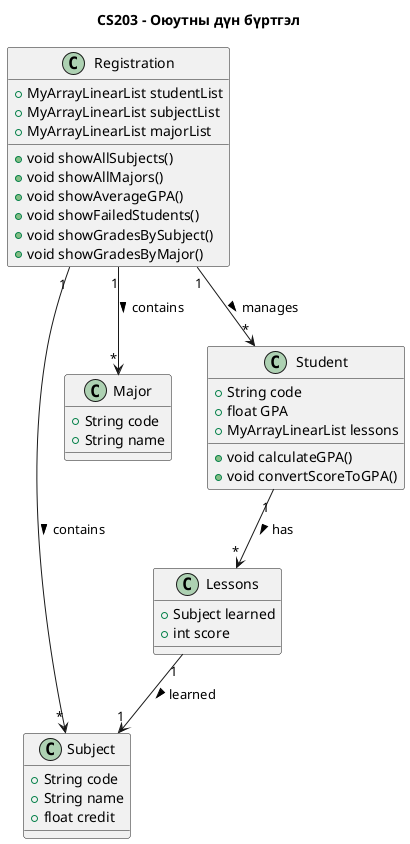 
@startuml
title CS203 - Оюутны дүн бүртгэл

class Subject {
+String code
+String name
+float credit
}

class Major {
+String code
+String name
}

class Lessons {
+Subject learned
+int score
}

class Student {
+String code
+float GPA
+MyArrayLinearList lessons
+void calculateGPA()
+void convertScoreToGPA()
}

class Registration {
+MyArrayLinearList studentList
+MyArrayLinearList subjectList
+MyArrayLinearList majorList
+void showAllSubjects()
+void showAllMajors()
+void showAverageGPA()
+void showFailedStudents()
+void showGradesBySubject()
+void showGradesByMajor()
}

Registration "1" --> "*" Student : manages >
Registration "1" --> "*" Subject : contains >
Registration "1" --> "*" Major : contains >

Student "1" --> "*" Lessons : has >
Lessons "1" --> "1" Subject : learned >

@enduml